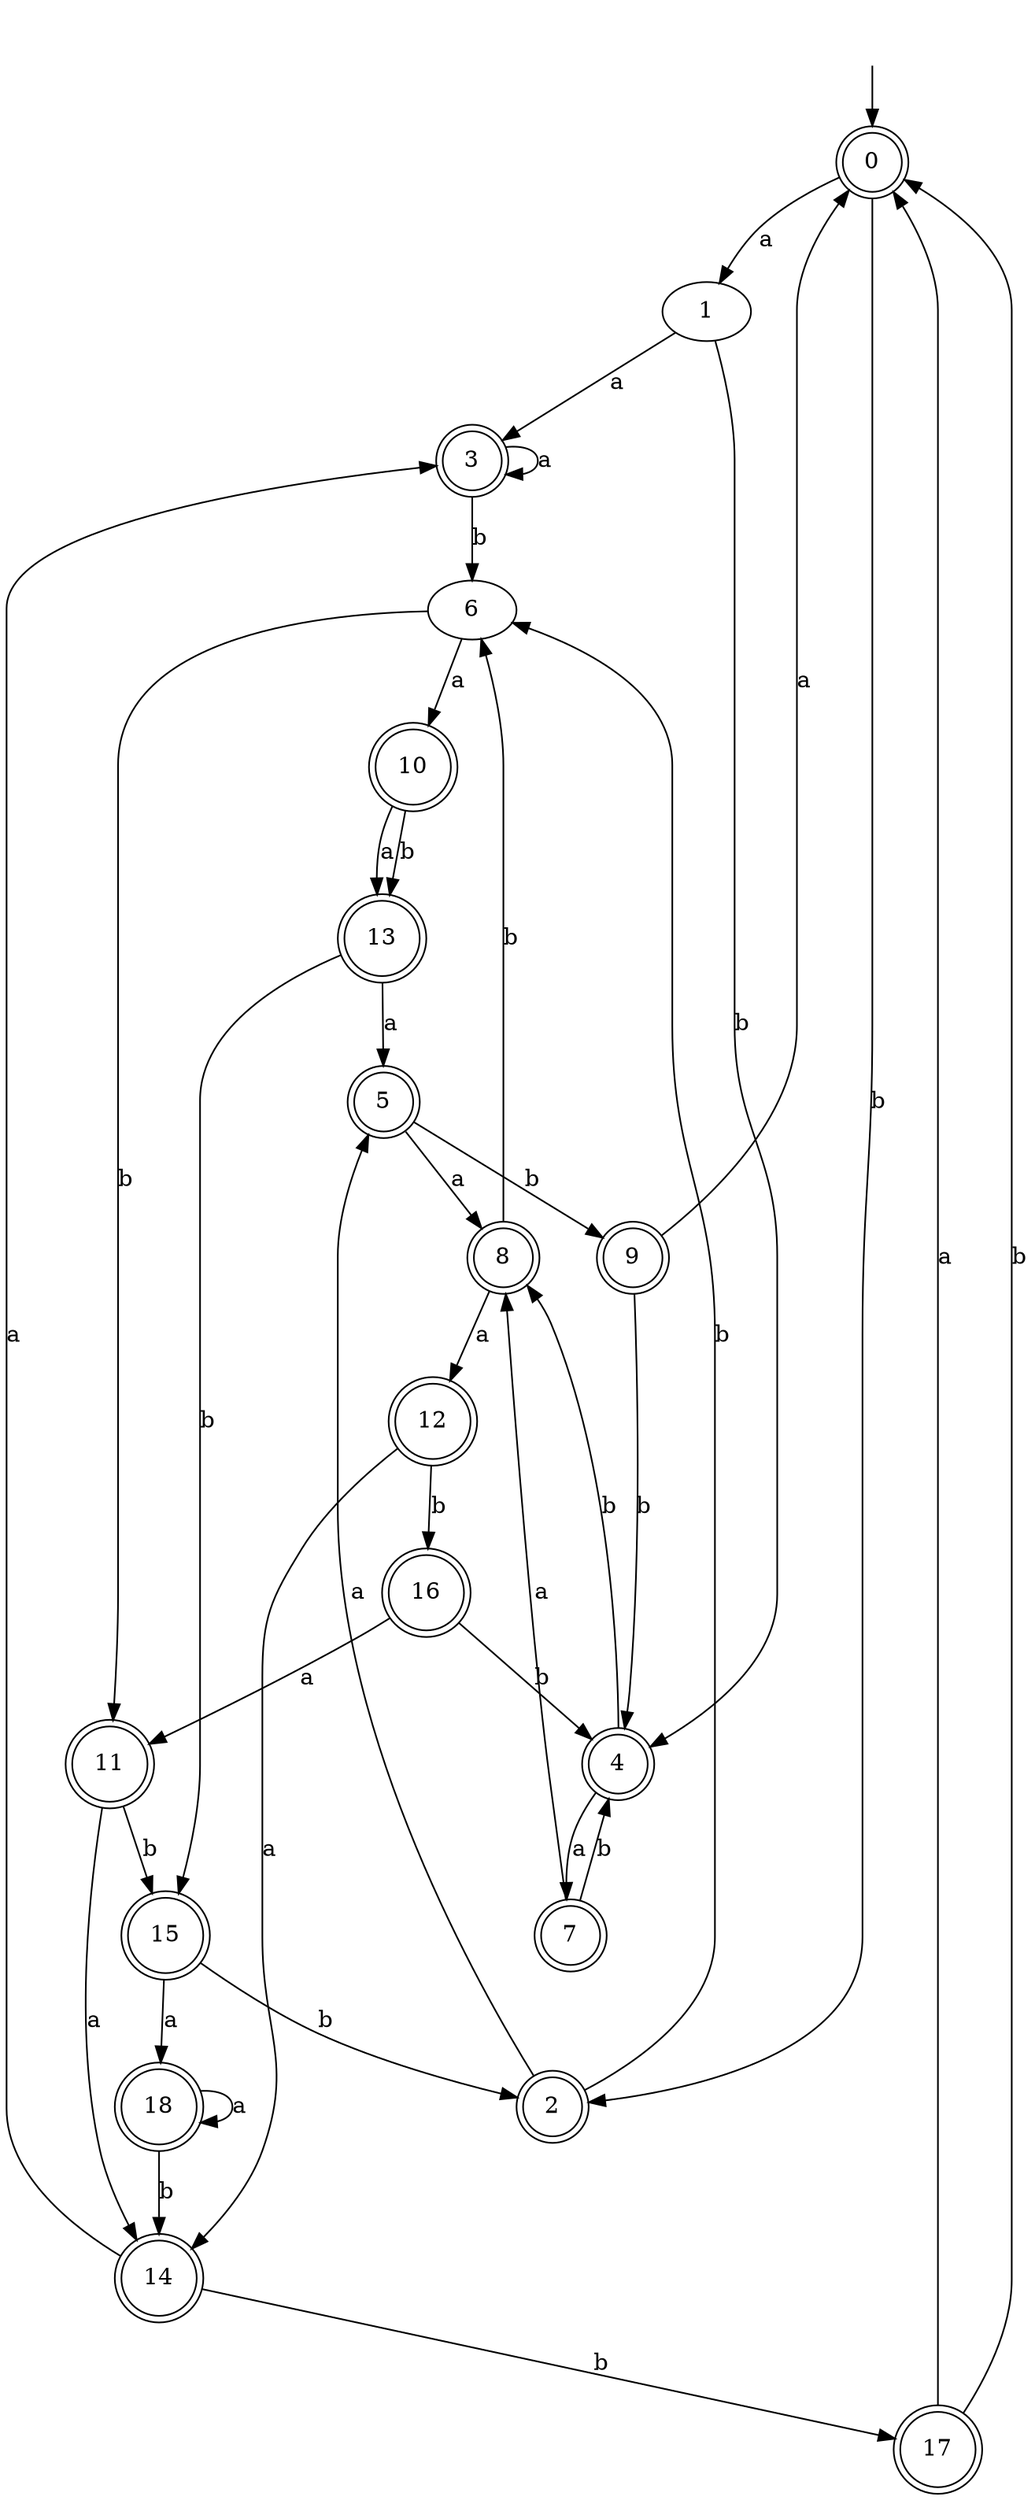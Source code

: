 digraph RandomDFA {
  __start0 [label="", shape=none];
  __start0 -> 0 [label=""];
  0 [shape=circle] [shape=doublecircle]
  0 -> 1 [label="a"]
  0 -> 2 [label="b"]
  1
  1 -> 3 [label="a"]
  1 -> 4 [label="b"]
  2 [shape=doublecircle]
  2 -> 5 [label="a"]
  2 -> 6 [label="b"]
  3 [shape=doublecircle]
  3 -> 3 [label="a"]
  3 -> 6 [label="b"]
  4 [shape=doublecircle]
  4 -> 7 [label="a"]
  4 -> 8 [label="b"]
  5 [shape=doublecircle]
  5 -> 8 [label="a"]
  5 -> 9 [label="b"]
  6
  6 -> 10 [label="a"]
  6 -> 11 [label="b"]
  7 [shape=doublecircle]
  7 -> 8 [label="a"]
  7 -> 4 [label="b"]
  8 [shape=doublecircle]
  8 -> 12 [label="a"]
  8 -> 6 [label="b"]
  9 [shape=doublecircle]
  9 -> 0 [label="a"]
  9 -> 4 [label="b"]
  10 [shape=doublecircle]
  10 -> 13 [label="a"]
  10 -> 13 [label="b"]
  11 [shape=doublecircle]
  11 -> 14 [label="a"]
  11 -> 15 [label="b"]
  12 [shape=doublecircle]
  12 -> 14 [label="a"]
  12 -> 16 [label="b"]
  13 [shape=doublecircle]
  13 -> 5 [label="a"]
  13 -> 15 [label="b"]
  14 [shape=doublecircle]
  14 -> 3 [label="a"]
  14 -> 17 [label="b"]
  15 [shape=doublecircle]
  15 -> 18 [label="a"]
  15 -> 2 [label="b"]
  16 [shape=doublecircle]
  16 -> 11 [label="a"]
  16 -> 4 [label="b"]
  17 [shape=doublecircle]
  17 -> 0 [label="a"]
  17 -> 0 [label="b"]
  18 [shape=doublecircle]
  18 -> 18 [label="a"]
  18 -> 14 [label="b"]
}
